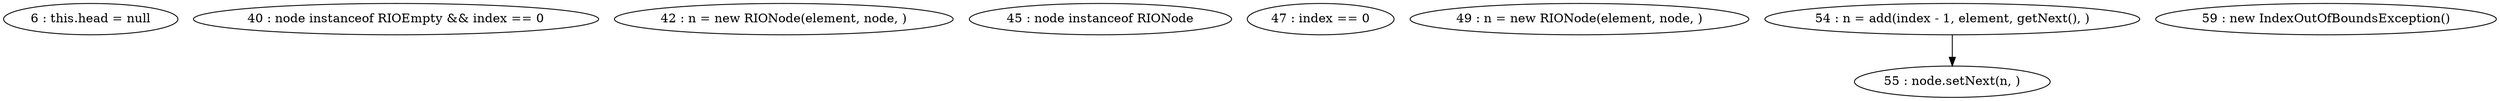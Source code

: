 digraph G {
"6 : this.head = null"
"40 : node instanceof RIOEmpty && index == 0"
"42 : n = new RIONode(element, node, )"
"45 : node instanceof RIONode"
"47 : index == 0"
"49 : n = new RIONode(element, node, )"
"54 : n = add(index - 1, element, getNext(), )"
"54 : n = add(index - 1, element, getNext(), )" -> "55 : node.setNext(n, )"
"55 : node.setNext(n, )"
"59 : new IndexOutOfBoundsException()"
}